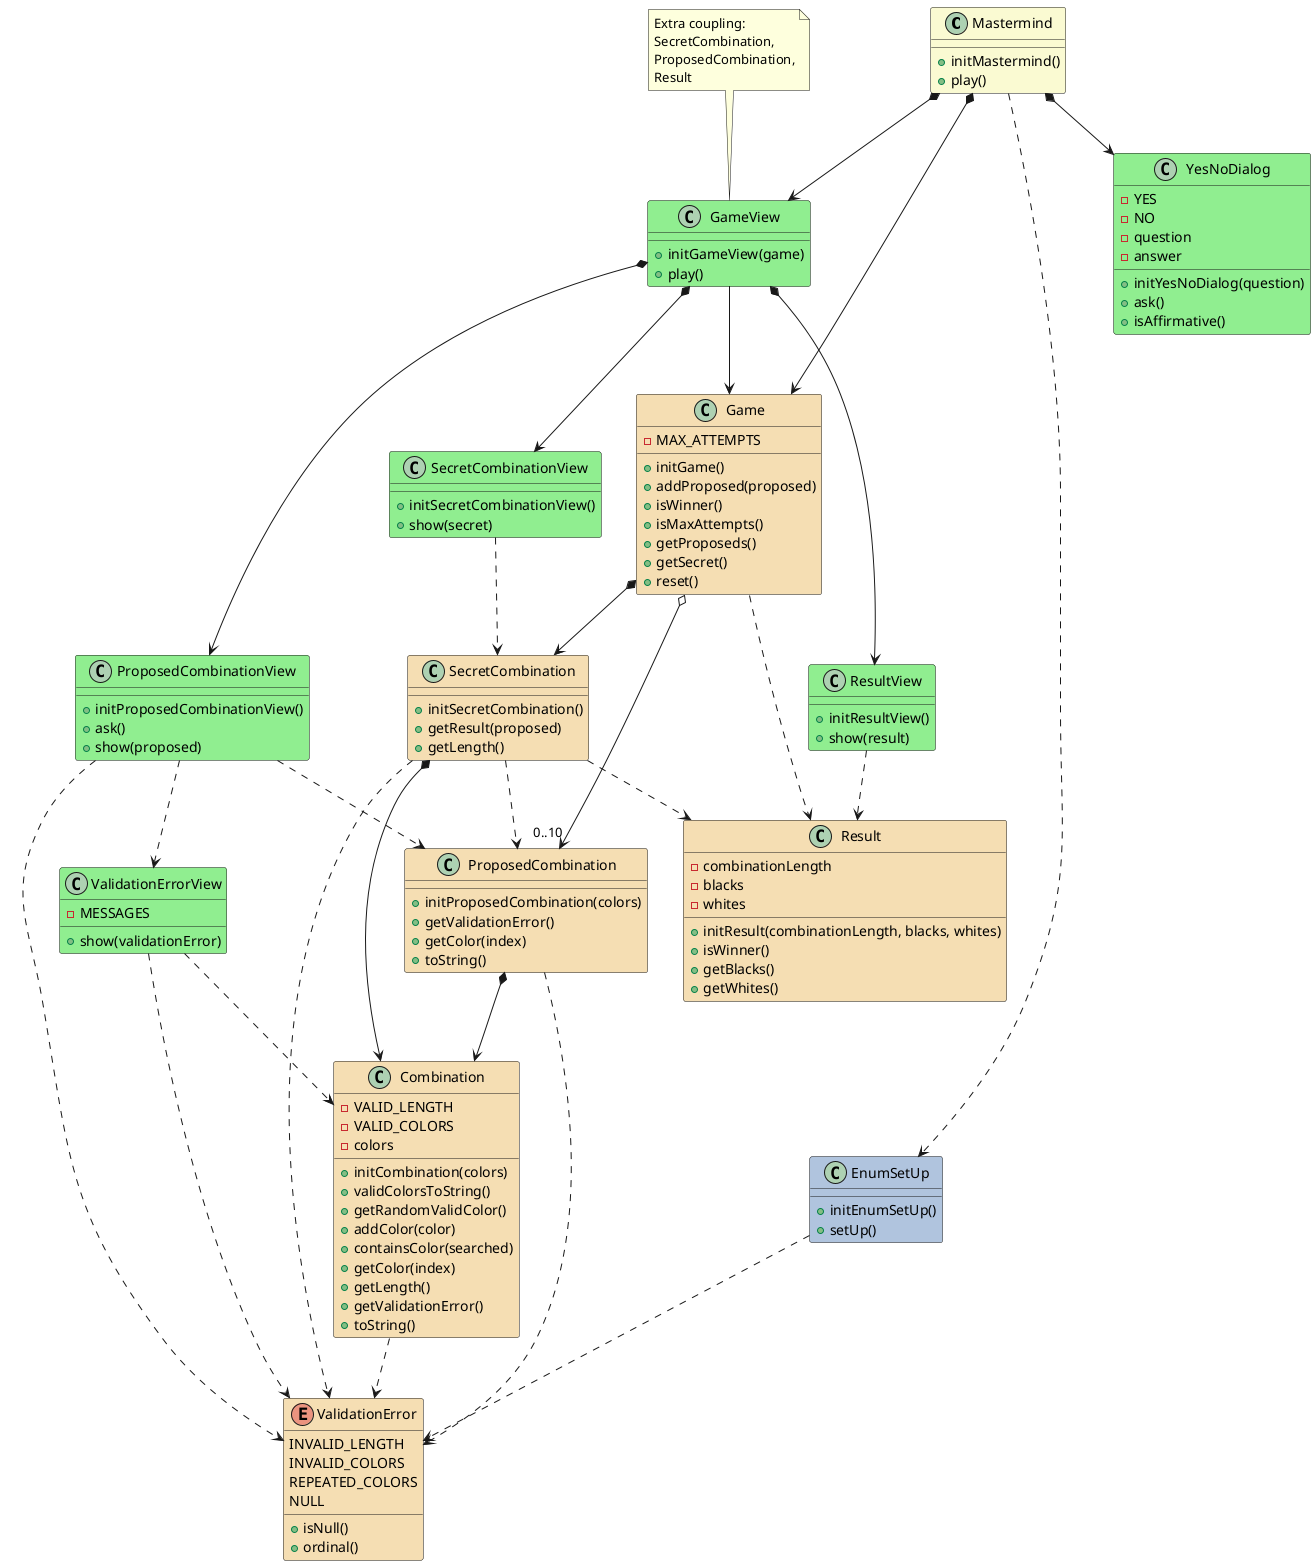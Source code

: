 @startuml analysis

class Mastermind #LightGoldenRodYellow {  

    + initMastermind()
    + play()    
}
Mastermind *--> Game
Mastermind *--> GameView
Mastermind *--> YesNoDialog
Mastermind ..> EnumSetUp

class GameView #LightGreen {

    + initGameView(game)
    + play()
}
note top
Extra coupling:
SecretCombination,
ProposedCombination,
Result
end note
GameView -down-> Game
GameView *--> SecretCombinationView
GameView *--> ProposedCombinationView
GameView *--> ResultView


class SecretCombinationView #LightGreen {
    
    + initSecretCombinationView()
    + show(secret)
}
SecretCombinationView ..> SecretCombination

class ProposedCombinationView #LightGreen {
    
    + initProposedCombinationView()
    + ask()
    + show(proposed)
}
ProposedCombinationView ..> ProposedCombination
ProposedCombinationView ..> ValidationError
ProposedCombinationView ..> ValidationErrorView

class ValidationErrorView #LightGreen {

    - MESSAGES
    
    + show(validationError)
}
ValidationErrorView ..> ValidationError
ValidationErrorView ..> Combination

class ResultView #LightGreen {
    
    + initResultView()
    + show(result)
}
ResultView ..> Result

class Game #Wheat{
    - MAX_ATTEMPTS

    + initGame()
    + addProposed(proposed)
    + isWinner()
    + isMaxAttempts()
    + getProposeds()
    + getSecret()
    + reset()    
}
Game *--> SecretCombination
Game o--> "0..10" ProposedCombination
Game .down.> Result

class SecretCombination #Wheat{
    
    + initSecretCombination()    
    + getResult(proposed)
    + getLength()     

}
SecretCombination *-down-> Combination
SecretCombination .down.> ProposedCombination
SecretCombination .down.> Result
SecretCombination .down.> ValidationError

class Combination #Wheat{
    - VALID_LENGTH
    - VALID_COLORS    
    - colors

    + initCombination(colors)
    + validColorsToString()
    + getRandomValidColor()    
    + addColor(color)
    + containsColor(searched)      
    + getColor(index)
    + getLength()          
    + getValidationError()
    + toString()
}
Combination .down.> ValidationError

enum ValidationError #Wheat{    
    INVALID_LENGTH
    INVALID_COLORS
    REPEATED_COLORS
    NULL

    + isNull()
    + ordinal()
}

class ProposedCombination #Wheat{

    + initProposedCombination(colors)        
    + getValidationError()
    + getColor(index)   
    + toString()   
}
ProposedCombination *-down-> Combination 
ProposedCombination .down.> ValidationError

class Result #Wheat{
    - combinationLength
    - blacks
    - whites

    + initResult(combinationLength, blacks, whites)
    + isWinner()
    + getBlacks()    
    + getWhites()    
}

class YesNoDialog #LightGreen {
    - YES
    - NO
    - question
    - answer    

    + initYesNoDialog(question)
    + ask()
    + isAffirmative()
}

class EnumSetUp #LightSteelBlue {
    + initEnumSetUp()
    + setUp()
}
EnumSetUp ..> ValidationError

@enduml